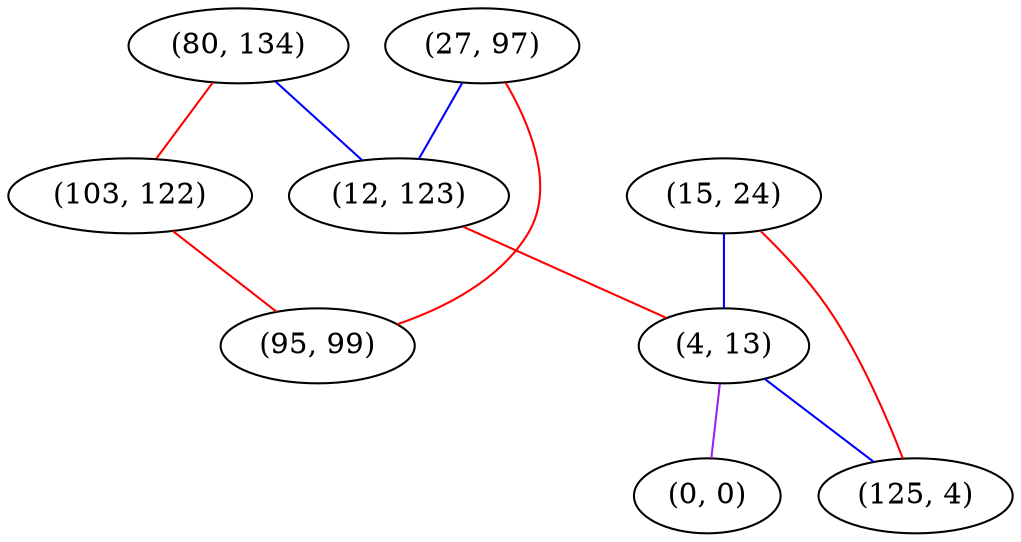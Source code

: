 graph "" {
"(80, 134)";
"(27, 97)";
"(15, 24)";
"(103, 122)";
"(12, 123)";
"(4, 13)";
"(0, 0)";
"(95, 99)";
"(125, 4)";
"(80, 134)" -- "(12, 123)"  [color=blue, key=0, weight=3];
"(80, 134)" -- "(103, 122)"  [color=red, key=0, weight=1];
"(27, 97)" -- "(95, 99)"  [color=red, key=0, weight=1];
"(27, 97)" -- "(12, 123)"  [color=blue, key=0, weight=3];
"(15, 24)" -- "(4, 13)"  [color=blue, key=0, weight=3];
"(15, 24)" -- "(125, 4)"  [color=red, key=0, weight=1];
"(103, 122)" -- "(95, 99)"  [color=red, key=0, weight=1];
"(12, 123)" -- "(4, 13)"  [color=red, key=0, weight=1];
"(4, 13)" -- "(125, 4)"  [color=blue, key=0, weight=3];
"(4, 13)" -- "(0, 0)"  [color=purple, key=0, weight=4];
}

